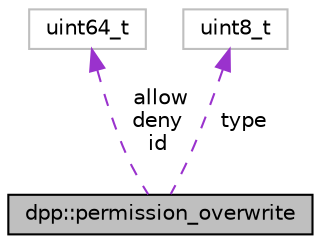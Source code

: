 digraph "dpp::permission_overwrite"
{
 // INTERACTIVE_SVG=YES
 // LATEX_PDF_SIZE
  bgcolor="transparent";
  edge [fontname="Helvetica",fontsize="10",labelfontname="Helvetica",labelfontsize="10"];
  node [fontname="Helvetica",fontsize="10",shape=record];
  Node1 [label="dpp::permission_overwrite",height=0.2,width=0.4,color="black", fillcolor="grey75", style="filled", fontcolor="black",tooltip="channel permission overwrites"];
  Node2 -> Node1 [dir="back",color="darkorchid3",fontsize="10",style="dashed",label=" allow\ndeny\nid" ,fontname="Helvetica"];
  Node2 [label="uint64_t",height=0.2,width=0.4,color="grey75",tooltip=" "];
  Node3 -> Node1 [dir="back",color="darkorchid3",fontsize="10",style="dashed",label=" type" ,fontname="Helvetica"];
  Node3 [label="uint8_t",height=0.2,width=0.4,color="grey75",tooltip=" "];
}
